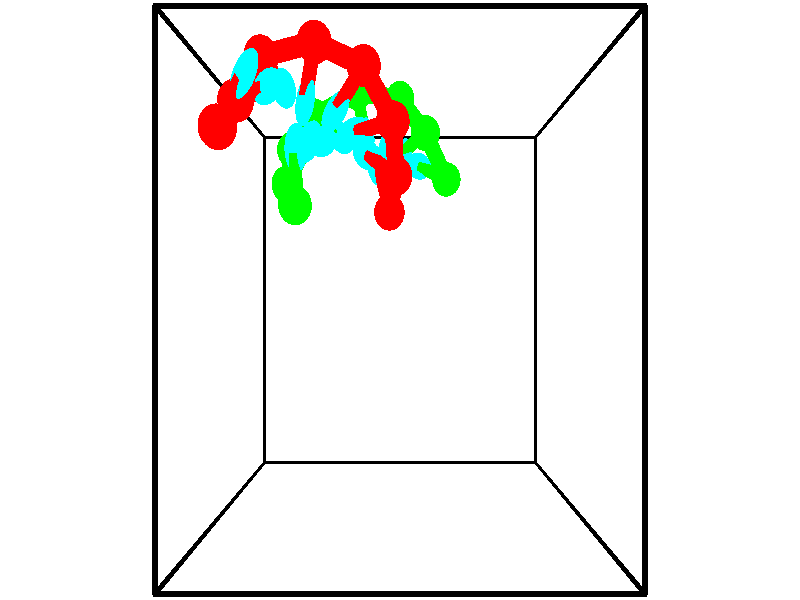 // switches for output
#declare DRAW_BASES = 1; // possible values are 0, 1; only relevant for DNA ribbons
#declare DRAW_BASES_TYPE = 3; // possible values are 1, 2, 3; only relevant for DNA ribbons
#declare DRAW_FOG = 0; // set to 1 to enable fog

#include "colors.inc"

#include "transforms.inc"
background { rgb <1, 1, 1>}

#default {
   normal{
       ripples 0.25
       frequency 0.20
       turbulence 0.2
       lambda 5
   }
	finish {
		phong 0.1
		phong_size 40.
	}
}

// original window dimensions: 1024x640


// camera settings

camera {
	sky <-0, 1, 0>
	up <-0, 1, 0>
	right 1.6 * <1, 0, 0>
	location <2.5, 2.5, 11.1562>
	look_at <2.5, 2.5, 2.5>
	direction <0, 0, -8.6562>
	angle 67.0682
}


# declare cpy_camera_pos = <2.5, 2.5, 11.1562>;
# if (DRAW_FOG = 1)
fog {
	fog_type 2
	up vnormalize(cpy_camera_pos)
	color rgbt<1,1,1,0.3>
	distance 1e-5
	fog_alt 3e-3
	fog_offset 4
}
# end


// LIGHTS

# declare lum = 6;
global_settings {
	ambient_light rgb lum * <0.05, 0.05, 0.05>
	max_trace_level 15
}# declare cpy_direct_light_amount = 0.25;
light_source
{	1000 * <-1, -1, 1>,
	rgb lum * cpy_direct_light_amount
	parallel
}

light_source
{	1000 * <1, 1, -1>,
	rgb lum * cpy_direct_light_amount
	parallel
}

// strand 0

// nucleotide -1

// particle -1
sphere {
	<0.080440, 4.411150, 3.157868> 0.250000
	pigment { color rgbt <1,0,0,0> }
	no_shadow
}
cylinder {
	<0.316010, 4.703285, 3.296303>,  <0.457351, 4.878566, 3.379364>, 0.100000
	pigment { color rgbt <1,0,0,0> }
	no_shadow
}
cylinder {
	<0.316010, 4.703285, 3.296303>,  <0.080440, 4.411150, 3.157868>, 0.100000
	pigment { color rgbt <1,0,0,0> }
	no_shadow
}

// particle -1
sphere {
	<0.316010, 4.703285, 3.296303> 0.100000
	pigment { color rgbt <1,0,0,0> }
	no_shadow
}
sphere {
	0, 1
	scale<0.080000,0.200000,0.300000>
	matrix <0.571078, -0.073045, -0.817639,
		-0.571873, 0.679170, -0.460098,
		0.588924, 0.730338, 0.346087,
		0.492687, 4.922387, 3.400129>
	pigment { color rgbt <0,1,1,0> }
	no_shadow
}
cylinder {
	<0.169304, 4.853079, 2.601085>,  <0.080440, 4.411150, 3.157868>, 0.130000
	pigment { color rgbt <1,0,0,0> }
	no_shadow
}

// nucleotide -1

// particle -1
sphere {
	<0.169304, 4.853079, 2.601085> 0.250000
	pigment { color rgbt <1,0,0,0> }
	no_shadow
}
cylinder {
	<0.483055, 4.877167, 2.848026>,  <0.671306, 4.891619, 2.996191>, 0.100000
	pigment { color rgbt <1,0,0,0> }
	no_shadow
}
cylinder {
	<0.483055, 4.877167, 2.848026>,  <0.169304, 4.853079, 2.601085>, 0.100000
	pigment { color rgbt <1,0,0,0> }
	no_shadow
}

// particle -1
sphere {
	<0.483055, 4.877167, 2.848026> 0.100000
	pigment { color rgbt <1,0,0,0> }
	no_shadow
}
sphere {
	0, 1
	scale<0.080000,0.200000,0.300000>
	matrix <0.616447, 0.034833, -0.786626,
		-0.068874, 0.997577, -0.009800,
		0.784379, 0.060219, 0.617352,
		0.718369, 4.895233, 3.033232>
	pigment { color rgbt <0,1,1,0> }
	no_shadow
}
cylinder {
	<0.473734, 5.465925, 2.342049>,  <0.169304, 4.853079, 2.601085>, 0.130000
	pigment { color rgbt <1,0,0,0> }
	no_shadow
}

// nucleotide -1

// particle -1
sphere {
	<0.473734, 5.465925, 2.342049> 0.250000
	pigment { color rgbt <1,0,0,0> }
	no_shadow
}
cylinder {
	<0.695271, 5.190102, 2.528713>,  <0.828192, 5.024608, 2.640712>, 0.100000
	pigment { color rgbt <1,0,0,0> }
	no_shadow
}
cylinder {
	<0.695271, 5.190102, 2.528713>,  <0.473734, 5.465925, 2.342049>, 0.100000
	pigment { color rgbt <1,0,0,0> }
	no_shadow
}

// particle -1
sphere {
	<0.695271, 5.190102, 2.528713> 0.100000
	pigment { color rgbt <1,0,0,0> }
	no_shadow
}
sphere {
	0, 1
	scale<0.080000,0.200000,0.300000>
	matrix <0.664668, 0.028591, -0.746592,
		0.501475, 0.723666, 0.474161,
		0.553840, -0.689557, 0.466660,
		0.861423, 4.983234, 2.668711>
	pigment { color rgbt <0,1,1,0> }
	no_shadow
}
cylinder {
	<1.275858, 5.573124, 2.524709>,  <0.473734, 5.465925, 2.342049>, 0.130000
	pigment { color rgbt <1,0,0,0> }
	no_shadow
}

// nucleotide -1

// particle -1
sphere {
	<1.275858, 5.573124, 2.524709> 0.250000
	pigment { color rgbt <1,0,0,0> }
	no_shadow
}
cylinder {
	<1.189220, 5.188660, 2.456291>,  <1.137238, 4.957981, 2.415241>, 0.100000
	pigment { color rgbt <1,0,0,0> }
	no_shadow
}
cylinder {
	<1.189220, 5.188660, 2.456291>,  <1.275858, 5.573124, 2.524709>, 0.100000
	pigment { color rgbt <1,0,0,0> }
	no_shadow
}

// particle -1
sphere {
	<1.189220, 5.188660, 2.456291> 0.100000
	pigment { color rgbt <1,0,0,0> }
	no_shadow
}
sphere {
	0, 1
	scale<0.080000,0.200000,0.300000>
	matrix <0.695462, -0.028951, -0.717980,
		0.685142, -0.274465, 0.674722,
		-0.216594, -0.961161, -0.171044,
		1.124242, 4.900311, 2.404978>
	pigment { color rgbt <0,1,1,0> }
	no_shadow
}
cylinder {
	<1.968309, 5.355890, 2.326092>,  <1.275858, 5.573124, 2.524709>, 0.130000
	pigment { color rgbt <1,0,0,0> }
	no_shadow
}

// nucleotide -1

// particle -1
sphere {
	<1.968309, 5.355890, 2.326092> 0.250000
	pigment { color rgbt <1,0,0,0> }
	no_shadow
}
cylinder {
	<1.718399, 5.068825, 2.203053>,  <1.568453, 4.896586, 2.129229>, 0.100000
	pigment { color rgbt <1,0,0,0> }
	no_shadow
}
cylinder {
	<1.718399, 5.068825, 2.203053>,  <1.968309, 5.355890, 2.326092>, 0.100000
	pigment { color rgbt <1,0,0,0> }
	no_shadow
}

// particle -1
sphere {
	<1.718399, 5.068825, 2.203053> 0.100000
	pigment { color rgbt <1,0,0,0> }
	no_shadow
}
sphere {
	0, 1
	scale<0.080000,0.200000,0.300000>
	matrix <0.547870, -0.122246, -0.827583,
		0.556322, -0.685578, 0.469562,
		-0.624775, -0.717662, -0.307599,
		1.530967, 4.853526, 2.110773>
	pigment { color rgbt <0,1,1,0> }
	no_shadow
}
cylinder {
	<2.393057, 4.716844, 2.177573>,  <1.968309, 5.355890, 2.326092>, 0.130000
	pigment { color rgbt <1,0,0,0> }
	no_shadow
}

// nucleotide -1

// particle -1
sphere {
	<2.393057, 4.716844, 2.177573> 0.250000
	pigment { color rgbt <1,0,0,0> }
	no_shadow
}
cylinder {
	<2.047138, 4.680954, 1.979958>,  <1.839587, 4.659420, 1.861388>, 0.100000
	pigment { color rgbt <1,0,0,0> }
	no_shadow
}
cylinder {
	<2.047138, 4.680954, 1.979958>,  <2.393057, 4.716844, 2.177573>, 0.100000
	pigment { color rgbt <1,0,0,0> }
	no_shadow
}

// particle -1
sphere {
	<2.047138, 4.680954, 1.979958> 0.100000
	pigment { color rgbt <1,0,0,0> }
	no_shadow
}
sphere {
	0, 1
	scale<0.080000,0.200000,0.300000>
	matrix <0.498511, -0.035638, -0.866151,
		0.060111, -0.995329, 0.075549,
		-0.864797, -0.089727, -0.494040,
		1.787699, 4.654037, 1.831746>
	pigment { color rgbt <0,1,1,0> }
	no_shadow
}
cylinder {
	<2.440817, 4.099776, 1.807400>,  <2.393057, 4.716844, 2.177573>, 0.130000
	pigment { color rgbt <1,0,0,0> }
	no_shadow
}

// nucleotide -1

// particle -1
sphere {
	<2.440817, 4.099776, 1.807400> 0.250000
	pigment { color rgbt <1,0,0,0> }
	no_shadow
}
cylinder {
	<2.163078, 4.305237, 1.605789>,  <1.996435, 4.428513, 1.484822>, 0.100000
	pigment { color rgbt <1,0,0,0> }
	no_shadow
}
cylinder {
	<2.163078, 4.305237, 1.605789>,  <2.440817, 4.099776, 1.807400>, 0.100000
	pigment { color rgbt <1,0,0,0> }
	no_shadow
}

// particle -1
sphere {
	<2.163078, 4.305237, 1.605789> 0.100000
	pigment { color rgbt <1,0,0,0> }
	no_shadow
}
sphere {
	0, 1
	scale<0.080000,0.200000,0.300000>
	matrix <0.597006, 0.020064, -0.801986,
		-0.401828, -0.857765, -0.320584,
		-0.694348, 0.513651, -0.504028,
		1.954774, 4.459332, 1.454581>
	pigment { color rgbt <0,1,1,0> }
	no_shadow
}
cylinder {
	<2.326150, 3.699781, 1.249811>,  <2.440817, 4.099776, 1.807400>, 0.130000
	pigment { color rgbt <1,0,0,0> }
	no_shadow
}

// nucleotide -1

// particle -1
sphere {
	<2.326150, 3.699781, 1.249811> 0.250000
	pigment { color rgbt <1,0,0,0> }
	no_shadow
}
cylinder {
	<2.224525, 4.075089, 1.155914>,  <2.163551, 4.300273, 1.099576>, 0.100000
	pigment { color rgbt <1,0,0,0> }
	no_shadow
}
cylinder {
	<2.224525, 4.075089, 1.155914>,  <2.326150, 3.699781, 1.249811>, 0.100000
	pigment { color rgbt <1,0,0,0> }
	no_shadow
}

// particle -1
sphere {
	<2.224525, 4.075089, 1.155914> 0.100000
	pigment { color rgbt <1,0,0,0> }
	no_shadow
}
sphere {
	0, 1
	scale<0.080000,0.200000,0.300000>
	matrix <0.330406, -0.143907, -0.932804,
		-0.909002, -0.314550, -0.273448,
		-0.254062, 0.938269, -0.234741,
		2.148307, 4.356569, 1.085492>
	pigment { color rgbt <0,1,1,0> }
	no_shadow
}
// strand 1

// nucleotide -1

// particle -1
sphere {
	<3.321504, 4.278080, 0.464063> 0.250000
	pigment { color rgbt <0,1,0,0> }
	no_shadow
}
cylinder {
	<3.046893, 4.437111, 0.220551>,  <2.882127, 4.532529, 0.074443>, 0.100000
	pigment { color rgbt <0,1,0,0> }
	no_shadow
}
cylinder {
	<3.046893, 4.437111, 0.220551>,  <3.321504, 4.278080, 0.464063>, 0.100000
	pigment { color rgbt <0,1,0,0> }
	no_shadow
}

// particle -1
sphere {
	<3.046893, 4.437111, 0.220551> 0.100000
	pigment { color rgbt <0,1,0,0> }
	no_shadow
}
sphere {
	0, 1
	scale<0.080000,0.200000,0.300000>
	matrix <-0.627826, 0.098200, 0.772134,
		0.366765, 0.912299, 0.182192,
		-0.686526, 0.397577, -0.608781,
		2.840935, 4.556384, 0.037916>
	pigment { color rgbt <0,1,1,0> }
	no_shadow
}
cylinder {
	<2.930876, 4.873009, 0.862536>,  <3.321504, 4.278080, 0.464063>, 0.130000
	pigment { color rgbt <0,1,0,0> }
	no_shadow
}

// nucleotide -1

// particle -1
sphere {
	<2.930876, 4.873009, 0.862536> 0.250000
	pigment { color rgbt <0,1,0,0> }
	no_shadow
}
cylinder {
	<2.706531, 4.772179, 0.547096>,  <2.571923, 4.711680, 0.357832>, 0.100000
	pigment { color rgbt <0,1,0,0> }
	no_shadow
}
cylinder {
	<2.706531, 4.772179, 0.547096>,  <2.930876, 4.873009, 0.862536>, 0.100000
	pigment { color rgbt <0,1,0,0> }
	no_shadow
}

// particle -1
sphere {
	<2.706531, 4.772179, 0.547096> 0.100000
	pigment { color rgbt <0,1,0,0> }
	no_shadow
}
sphere {
	0, 1
	scale<0.080000,0.200000,0.300000>
	matrix <-0.808497, -0.038282, 0.587253,
		-0.178222, 0.966950, -0.182331,
		-0.560865, -0.252075, -0.788599,
		2.538271, 4.696556, 0.310516>
	pigment { color rgbt <0,1,1,0> }
	no_shadow
}
cylinder {
	<2.498807, 5.443611, 0.561599>,  <2.930876, 4.873009, 0.862536>, 0.130000
	pigment { color rgbt <0,1,0,0> }
	no_shadow
}

// nucleotide -1

// particle -1
sphere {
	<2.498807, 5.443611, 0.561599> 0.250000
	pigment { color rgbt <0,1,0,0> }
	no_shadow
}
cylinder {
	<2.369588, 5.065201, 0.572021>,  <2.292057, 4.838155, 0.578275>, 0.100000
	pigment { color rgbt <0,1,0,0> }
	no_shadow
}
cylinder {
	<2.369588, 5.065201, 0.572021>,  <2.498807, 5.443611, 0.561599>, 0.100000
	pigment { color rgbt <0,1,0,0> }
	no_shadow
}

// particle -1
sphere {
	<2.369588, 5.065201, 0.572021> 0.100000
	pigment { color rgbt <0,1,0,0> }
	no_shadow
}
sphere {
	0, 1
	scale<0.080000,0.200000,0.300000>
	matrix <-0.732933, 0.267509, 0.625498,
		-0.598707, 0.182967, -0.779790,
		-0.323046, -0.946024, 0.026057,
		2.272675, 4.781394, 0.579839>
	pigment { color rgbt <0,1,1,0> }
	no_shadow
}
cylinder {
	<1.753789, 5.494965, 0.700265>,  <2.498807, 5.443611, 0.561599>, 0.130000
	pigment { color rgbt <0,1,0,0> }
	no_shadow
}

// nucleotide -1

// particle -1
sphere {
	<1.753789, 5.494965, 0.700265> 0.250000
	pigment { color rgbt <0,1,0,0> }
	no_shadow
}
cylinder {
	<1.842443, 5.112747, 0.778046>,  <1.895635, 4.883416, 0.824714>, 0.100000
	pigment { color rgbt <0,1,0,0> }
	no_shadow
}
cylinder {
	<1.842443, 5.112747, 0.778046>,  <1.753789, 5.494965, 0.700265>, 0.100000
	pigment { color rgbt <0,1,0,0> }
	no_shadow
}

// particle -1
sphere {
	<1.842443, 5.112747, 0.778046> 0.100000
	pigment { color rgbt <0,1,0,0> }
	no_shadow
}
sphere {
	0, 1
	scale<0.080000,0.200000,0.300000>
	matrix <-0.704013, -0.018822, 0.709938,
		-0.674718, -0.294243, -0.676888,
		0.221635, -0.955545, 0.194451,
		1.908933, 4.826084, 0.836381>
	pigment { color rgbt <0,1,1,0> }
	no_shadow
}
cylinder {
	<1.032887, 5.114319, 0.839822>,  <1.753789, 5.494965, 0.700265>, 0.130000
	pigment { color rgbt <0,1,0,0> }
	no_shadow
}

// nucleotide -1

// particle -1
sphere {
	<1.032887, 5.114319, 0.839822> 0.250000
	pigment { color rgbt <0,1,0,0> }
	no_shadow
}
cylinder {
	<1.315453, 4.899895, 1.024696>,  <1.484993, 4.771240, 1.135621>, 0.100000
	pigment { color rgbt <0,1,0,0> }
	no_shadow
}
cylinder {
	<1.315453, 4.899895, 1.024696>,  <1.032887, 5.114319, 0.839822>, 0.100000
	pigment { color rgbt <0,1,0,0> }
	no_shadow
}

// particle -1
sphere {
	<1.315453, 4.899895, 1.024696> 0.100000
	pigment { color rgbt <0,1,0,0> }
	no_shadow
}
sphere {
	0, 1
	scale<0.080000,0.200000,0.300000>
	matrix <-0.593078, -0.091902, 0.799883,
		-0.386311, -0.839161, -0.382848,
		0.706415, -0.536062, 0.462185,
		1.527378, 4.739077, 1.163352>
	pigment { color rgbt <0,1,1,0> }
	no_shadow
}
cylinder {
	<0.700849, 4.585835, 1.071528>,  <1.032887, 5.114319, 0.839822>, 0.130000
	pigment { color rgbt <0,1,0,0> }
	no_shadow
}

// nucleotide -1

// particle -1
sphere {
	<0.700849, 4.585835, 1.071528> 0.250000
	pigment { color rgbt <0,1,0,0> }
	no_shadow
}
cylinder {
	<1.020242, 4.601082, 1.311852>,  <1.211878, 4.610230, 1.456046>, 0.100000
	pigment { color rgbt <0,1,0,0> }
	no_shadow
}
cylinder {
	<1.020242, 4.601082, 1.311852>,  <0.700849, 4.585835, 1.071528>, 0.100000
	pigment { color rgbt <0,1,0,0> }
	no_shadow
}

// particle -1
sphere {
	<1.020242, 4.601082, 1.311852> 0.100000
	pigment { color rgbt <0,1,0,0> }
	no_shadow
}
sphere {
	0, 1
	scale<0.080000,0.200000,0.300000>
	matrix <-0.588520, -0.160723, 0.792346,
		0.126767, -0.986263, -0.105902,
		0.798483, 0.038118, 0.600809,
		1.259787, 4.612517, 1.492094>
	pigment { color rgbt <0,1,1,0> }
	no_shadow
}
cylinder {
	<0.709712, 4.033144, 1.544191>,  <0.700849, 4.585835, 1.071528>, 0.130000
	pigment { color rgbt <0,1,0,0> }
	no_shadow
}

// nucleotide -1

// particle -1
sphere {
	<0.709712, 4.033144, 1.544191> 0.250000
	pigment { color rgbt <0,1,0,0> }
	no_shadow
}
cylinder {
	<0.929631, 4.318420, 1.718124>,  <1.061582, 4.489587, 1.822484>, 0.100000
	pigment { color rgbt <0,1,0,0> }
	no_shadow
}
cylinder {
	<0.929631, 4.318420, 1.718124>,  <0.709712, 4.033144, 1.544191>, 0.100000
	pigment { color rgbt <0,1,0,0> }
	no_shadow
}

// particle -1
sphere {
	<0.929631, 4.318420, 1.718124> 0.100000
	pigment { color rgbt <0,1,0,0> }
	no_shadow
}
sphere {
	0, 1
	scale<0.080000,0.200000,0.300000>
	matrix <-0.505756, -0.130074, 0.852814,
		0.664781, -0.688794, 0.289187,
		0.549797, 0.713193, 0.434833,
		1.094570, 4.532378, 1.848574>
	pigment { color rgbt <0,1,1,0> }
	no_shadow
}
cylinder {
	<0.924325, 3.685949, 2.098511>,  <0.709712, 4.033144, 1.544191>, 0.130000
	pigment { color rgbt <0,1,0,0> }
	no_shadow
}

// nucleotide -1

// particle -1
sphere {
	<0.924325, 3.685949, 2.098511> 0.250000
	pigment { color rgbt <0,1,0,0> }
	no_shadow
}
cylinder {
	<0.949547, 4.074318, 2.190887>,  <0.964681, 4.307339, 2.246313>, 0.100000
	pigment { color rgbt <0,1,0,0> }
	no_shadow
}
cylinder {
	<0.949547, 4.074318, 2.190887>,  <0.924325, 3.685949, 2.098511>, 0.100000
	pigment { color rgbt <0,1,0,0> }
	no_shadow
}

// particle -1
sphere {
	<0.949547, 4.074318, 2.190887> 0.100000
	pigment { color rgbt <0,1,0,0> }
	no_shadow
}
sphere {
	0, 1
	scale<0.080000,0.200000,0.300000>
	matrix <-0.425047, -0.183240, 0.886430,
		0.902972, -0.154056, 0.401133,
		0.063056, 0.970922, 0.230941,
		0.968464, 4.365594, 2.260170>
	pigment { color rgbt <0,1,1,0> }
	no_shadow
}
// box output
cylinder {
	<0.000000, 0.000000, 0.000000>,  <5.000000, 0.000000, 0.000000>, 0.025000
	pigment { color rgbt <0,0,0,0> }
	no_shadow
}
cylinder {
	<0.000000, 0.000000, 0.000000>,  <0.000000, 5.000000, 0.000000>, 0.025000
	pigment { color rgbt <0,0,0,0> }
	no_shadow
}
cylinder {
	<0.000000, 0.000000, 0.000000>,  <0.000000, 0.000000, 5.000000>, 0.025000
	pigment { color rgbt <0,0,0,0> }
	no_shadow
}
cylinder {
	<5.000000, 5.000000, 5.000000>,  <0.000000, 5.000000, 5.000000>, 0.025000
	pigment { color rgbt <0,0,0,0> }
	no_shadow
}
cylinder {
	<5.000000, 5.000000, 5.000000>,  <5.000000, 0.000000, 5.000000>, 0.025000
	pigment { color rgbt <0,0,0,0> }
	no_shadow
}
cylinder {
	<5.000000, 5.000000, 5.000000>,  <5.000000, 5.000000, 0.000000>, 0.025000
	pigment { color rgbt <0,0,0,0> }
	no_shadow
}
cylinder {
	<0.000000, 0.000000, 5.000000>,  <0.000000, 5.000000, 5.000000>, 0.025000
	pigment { color rgbt <0,0,0,0> }
	no_shadow
}
cylinder {
	<0.000000, 0.000000, 5.000000>,  <5.000000, 0.000000, 5.000000>, 0.025000
	pigment { color rgbt <0,0,0,0> }
	no_shadow
}
cylinder {
	<5.000000, 5.000000, 0.000000>,  <0.000000, 5.000000, 0.000000>, 0.025000
	pigment { color rgbt <0,0,0,0> }
	no_shadow
}
cylinder {
	<5.000000, 5.000000, 0.000000>,  <5.000000, 0.000000, 0.000000>, 0.025000
	pigment { color rgbt <0,0,0,0> }
	no_shadow
}
cylinder {
	<5.000000, 0.000000, 5.000000>,  <5.000000, 0.000000, 0.000000>, 0.025000
	pigment { color rgbt <0,0,0,0> }
	no_shadow
}
cylinder {
	<0.000000, 5.000000, 0.000000>,  <0.000000, 5.000000, 5.000000>, 0.025000
	pigment { color rgbt <0,0,0,0> }
	no_shadow
}
// end of box output
